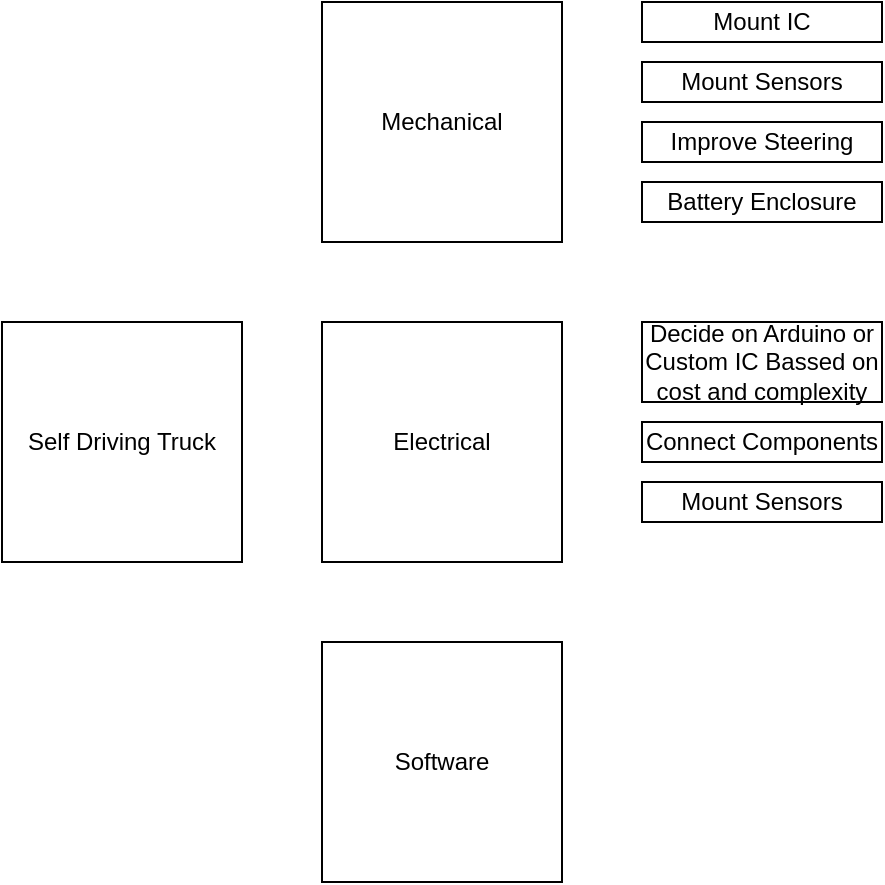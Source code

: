 <mxfile version="21.5.2" type="github">
  <diagram name="Page-1" id="x9nk3bP7Pb1QJkFsKIN1">
    <mxGraphModel dx="1050" dy="549" grid="1" gridSize="10" guides="1" tooltips="1" connect="1" arrows="1" fold="1" page="1" pageScale="1" pageWidth="850" pageHeight="1100" math="0" shadow="0">
      <root>
        <mxCell id="0" />
        <mxCell id="1" parent="0" />
        <mxCell id="K4P4itspMZjvZByA0tp3-1" value="Self Driving Truck" style="whiteSpace=wrap;html=1;aspect=fixed;" vertex="1" parent="1">
          <mxGeometry x="40" y="240" width="120" height="120" as="geometry" />
        </mxCell>
        <mxCell id="K4P4itspMZjvZByA0tp3-2" value="Mechanical" style="whiteSpace=wrap;html=1;aspect=fixed;" vertex="1" parent="1">
          <mxGeometry x="200" y="80" width="120" height="120" as="geometry" />
        </mxCell>
        <mxCell id="K4P4itspMZjvZByA0tp3-3" value="Software" style="whiteSpace=wrap;html=1;aspect=fixed;" vertex="1" parent="1">
          <mxGeometry x="200" y="400" width="120" height="120" as="geometry" />
        </mxCell>
        <mxCell id="K4P4itspMZjvZByA0tp3-4" value="Electrical" style="whiteSpace=wrap;html=1;aspect=fixed;" vertex="1" parent="1">
          <mxGeometry x="200" y="240" width="120" height="120" as="geometry" />
        </mxCell>
        <mxCell id="K4P4itspMZjvZByA0tp3-5" value="Mount IC" style="rounded=0;whiteSpace=wrap;html=1;" vertex="1" parent="1">
          <mxGeometry x="360" y="80" width="120" height="20" as="geometry" />
        </mxCell>
        <mxCell id="K4P4itspMZjvZByA0tp3-6" value="Mount Sensors" style="rounded=0;whiteSpace=wrap;html=1;" vertex="1" parent="1">
          <mxGeometry x="360" y="110" width="120" height="20" as="geometry" />
        </mxCell>
        <mxCell id="K4P4itspMZjvZByA0tp3-7" value="Improve Steering" style="rounded=0;whiteSpace=wrap;html=1;" vertex="1" parent="1">
          <mxGeometry x="360" y="140" width="120" height="20" as="geometry" />
        </mxCell>
        <mxCell id="K4P4itspMZjvZByA0tp3-8" value="Decide on Arduino or Custom IC Bassed on cost and complexity" style="rounded=0;whiteSpace=wrap;html=1;" vertex="1" parent="1">
          <mxGeometry x="360" y="240" width="120" height="40" as="geometry" />
        </mxCell>
        <mxCell id="K4P4itspMZjvZByA0tp3-9" value="Mount Sensors" style="rounded=0;whiteSpace=wrap;html=1;" vertex="1" parent="1">
          <mxGeometry x="360" y="320" width="120" height="20" as="geometry" />
        </mxCell>
        <mxCell id="K4P4itspMZjvZByA0tp3-10" value="Connect Components" style="rounded=0;whiteSpace=wrap;html=1;" vertex="1" parent="1">
          <mxGeometry x="360" y="290" width="120" height="20" as="geometry" />
        </mxCell>
        <mxCell id="K4P4itspMZjvZByA0tp3-12" value="Battery Enclosure" style="rounded=0;whiteSpace=wrap;html=1;" vertex="1" parent="1">
          <mxGeometry x="360" y="170" width="120" height="20" as="geometry" />
        </mxCell>
      </root>
    </mxGraphModel>
  </diagram>
</mxfile>

